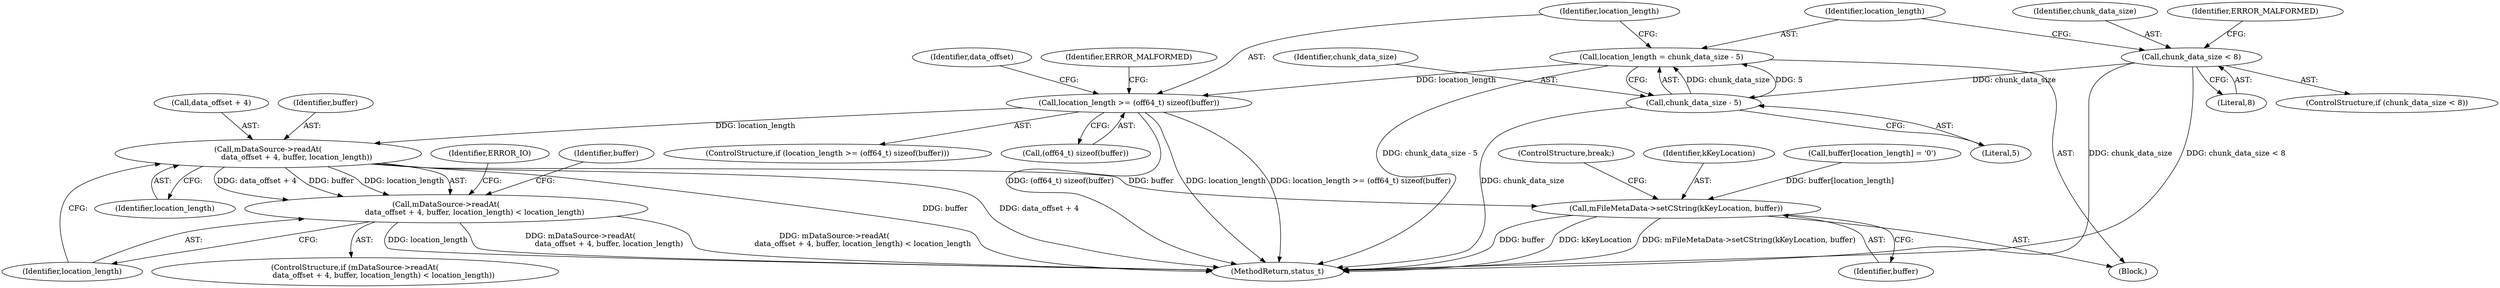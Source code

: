 digraph "0_Android_2674a7218eaa3c87f2ee26d26da5b9170e10f859@API" {
"1002030" [label="(Call,mDataSource->readAt(\n                        data_offset + 4, buffer, location_length))"];
"1002019" [label="(Call,location_length >= (off64_t) sizeof(buffer))"];
"1002013" [label="(Call,location_length = chunk_data_size - 5)"];
"1002015" [label="(Call,chunk_data_size - 5)"];
"1002005" [label="(Call,chunk_data_size < 8)"];
"1002029" [label="(Call,mDataSource->readAt(\n                        data_offset + 4, buffer, location_length) < location_length)"];
"1002045" [label="(Call,mFileMetaData->setCString(kKeyLocation, buffer))"];
"1002028" [label="(ControlStructure,if (mDataSource->readAt(\n                        data_offset + 4, buffer, location_length) < location_length))"];
"1002927" [label="(MethodReturn,status_t)"];
"1002005" [label="(Call,chunk_data_size < 8)"];
"1002030" [label="(Call,mDataSource->readAt(\n                        data_offset + 4, buffer, location_length))"];
"1001999" [label="(Block,)"];
"1002032" [label="(Identifier,data_offset)"];
"1002035" [label="(Identifier,location_length)"];
"1002027" [label="(Identifier,ERROR_MALFORMED)"];
"1002045" [label="(Call,mFileMetaData->setCString(kKeyLocation, buffer))"];
"1002017" [label="(Literal,5)"];
"1002031" [label="(Call,data_offset + 4)"];
"1002034" [label="(Identifier,buffer)"];
"1002039" [label="(Identifier,ERROR_IO)"];
"1002048" [label="(ControlStructure,break;)"];
"1002013" [label="(Call,location_length = chunk_data_size - 5)"];
"1002007" [label="(Literal,8)"];
"1002047" [label="(Identifier,buffer)"];
"1002021" [label="(Call,(off64_t) sizeof(buffer))"];
"1002042" [label="(Identifier,buffer)"];
"1002006" [label="(Identifier,chunk_data_size)"];
"1002046" [label="(Identifier,kKeyLocation)"];
"1002040" [label="(Call,buffer[location_length] = '\0')"];
"1002016" [label="(Identifier,chunk_data_size)"];
"1002015" [label="(Call,chunk_data_size - 5)"];
"1002014" [label="(Identifier,location_length)"];
"1002010" [label="(Identifier,ERROR_MALFORMED)"];
"1002020" [label="(Identifier,location_length)"];
"1002029" [label="(Call,mDataSource->readAt(\n                        data_offset + 4, buffer, location_length) < location_length)"];
"1002036" [label="(Identifier,location_length)"];
"1002019" [label="(Call,location_length >= (off64_t) sizeof(buffer))"];
"1002004" [label="(ControlStructure,if (chunk_data_size < 8))"];
"1002018" [label="(ControlStructure,if (location_length >= (off64_t) sizeof(buffer)))"];
"1002030" -> "1002029"  [label="AST: "];
"1002030" -> "1002035"  [label="CFG: "];
"1002031" -> "1002030"  [label="AST: "];
"1002034" -> "1002030"  [label="AST: "];
"1002035" -> "1002030"  [label="AST: "];
"1002036" -> "1002030"  [label="CFG: "];
"1002030" -> "1002927"  [label="DDG: buffer"];
"1002030" -> "1002927"  [label="DDG: data_offset + 4"];
"1002030" -> "1002029"  [label="DDG: data_offset + 4"];
"1002030" -> "1002029"  [label="DDG: buffer"];
"1002030" -> "1002029"  [label="DDG: location_length"];
"1002019" -> "1002030"  [label="DDG: location_length"];
"1002030" -> "1002045"  [label="DDG: buffer"];
"1002019" -> "1002018"  [label="AST: "];
"1002019" -> "1002021"  [label="CFG: "];
"1002020" -> "1002019"  [label="AST: "];
"1002021" -> "1002019"  [label="AST: "];
"1002027" -> "1002019"  [label="CFG: "];
"1002032" -> "1002019"  [label="CFG: "];
"1002019" -> "1002927"  [label="DDG: (off64_t) sizeof(buffer)"];
"1002019" -> "1002927"  [label="DDG: location_length"];
"1002019" -> "1002927"  [label="DDG: location_length >= (off64_t) sizeof(buffer)"];
"1002013" -> "1002019"  [label="DDG: location_length"];
"1002013" -> "1001999"  [label="AST: "];
"1002013" -> "1002015"  [label="CFG: "];
"1002014" -> "1002013"  [label="AST: "];
"1002015" -> "1002013"  [label="AST: "];
"1002020" -> "1002013"  [label="CFG: "];
"1002013" -> "1002927"  [label="DDG: chunk_data_size - 5"];
"1002015" -> "1002013"  [label="DDG: chunk_data_size"];
"1002015" -> "1002013"  [label="DDG: 5"];
"1002015" -> "1002017"  [label="CFG: "];
"1002016" -> "1002015"  [label="AST: "];
"1002017" -> "1002015"  [label="AST: "];
"1002015" -> "1002927"  [label="DDG: chunk_data_size"];
"1002005" -> "1002015"  [label="DDG: chunk_data_size"];
"1002005" -> "1002004"  [label="AST: "];
"1002005" -> "1002007"  [label="CFG: "];
"1002006" -> "1002005"  [label="AST: "];
"1002007" -> "1002005"  [label="AST: "];
"1002010" -> "1002005"  [label="CFG: "];
"1002014" -> "1002005"  [label="CFG: "];
"1002005" -> "1002927"  [label="DDG: chunk_data_size"];
"1002005" -> "1002927"  [label="DDG: chunk_data_size < 8"];
"1002029" -> "1002028"  [label="AST: "];
"1002029" -> "1002036"  [label="CFG: "];
"1002036" -> "1002029"  [label="AST: "];
"1002039" -> "1002029"  [label="CFG: "];
"1002042" -> "1002029"  [label="CFG: "];
"1002029" -> "1002927"  [label="DDG: mDataSource->readAt(\n                        data_offset + 4, buffer, location_length) < location_length"];
"1002029" -> "1002927"  [label="DDG: location_length"];
"1002029" -> "1002927"  [label="DDG: mDataSource->readAt(\n                        data_offset + 4, buffer, location_length)"];
"1002045" -> "1001999"  [label="AST: "];
"1002045" -> "1002047"  [label="CFG: "];
"1002046" -> "1002045"  [label="AST: "];
"1002047" -> "1002045"  [label="AST: "];
"1002048" -> "1002045"  [label="CFG: "];
"1002045" -> "1002927"  [label="DDG: kKeyLocation"];
"1002045" -> "1002927"  [label="DDG: mFileMetaData->setCString(kKeyLocation, buffer)"];
"1002045" -> "1002927"  [label="DDG: buffer"];
"1002040" -> "1002045"  [label="DDG: buffer[location_length]"];
}
